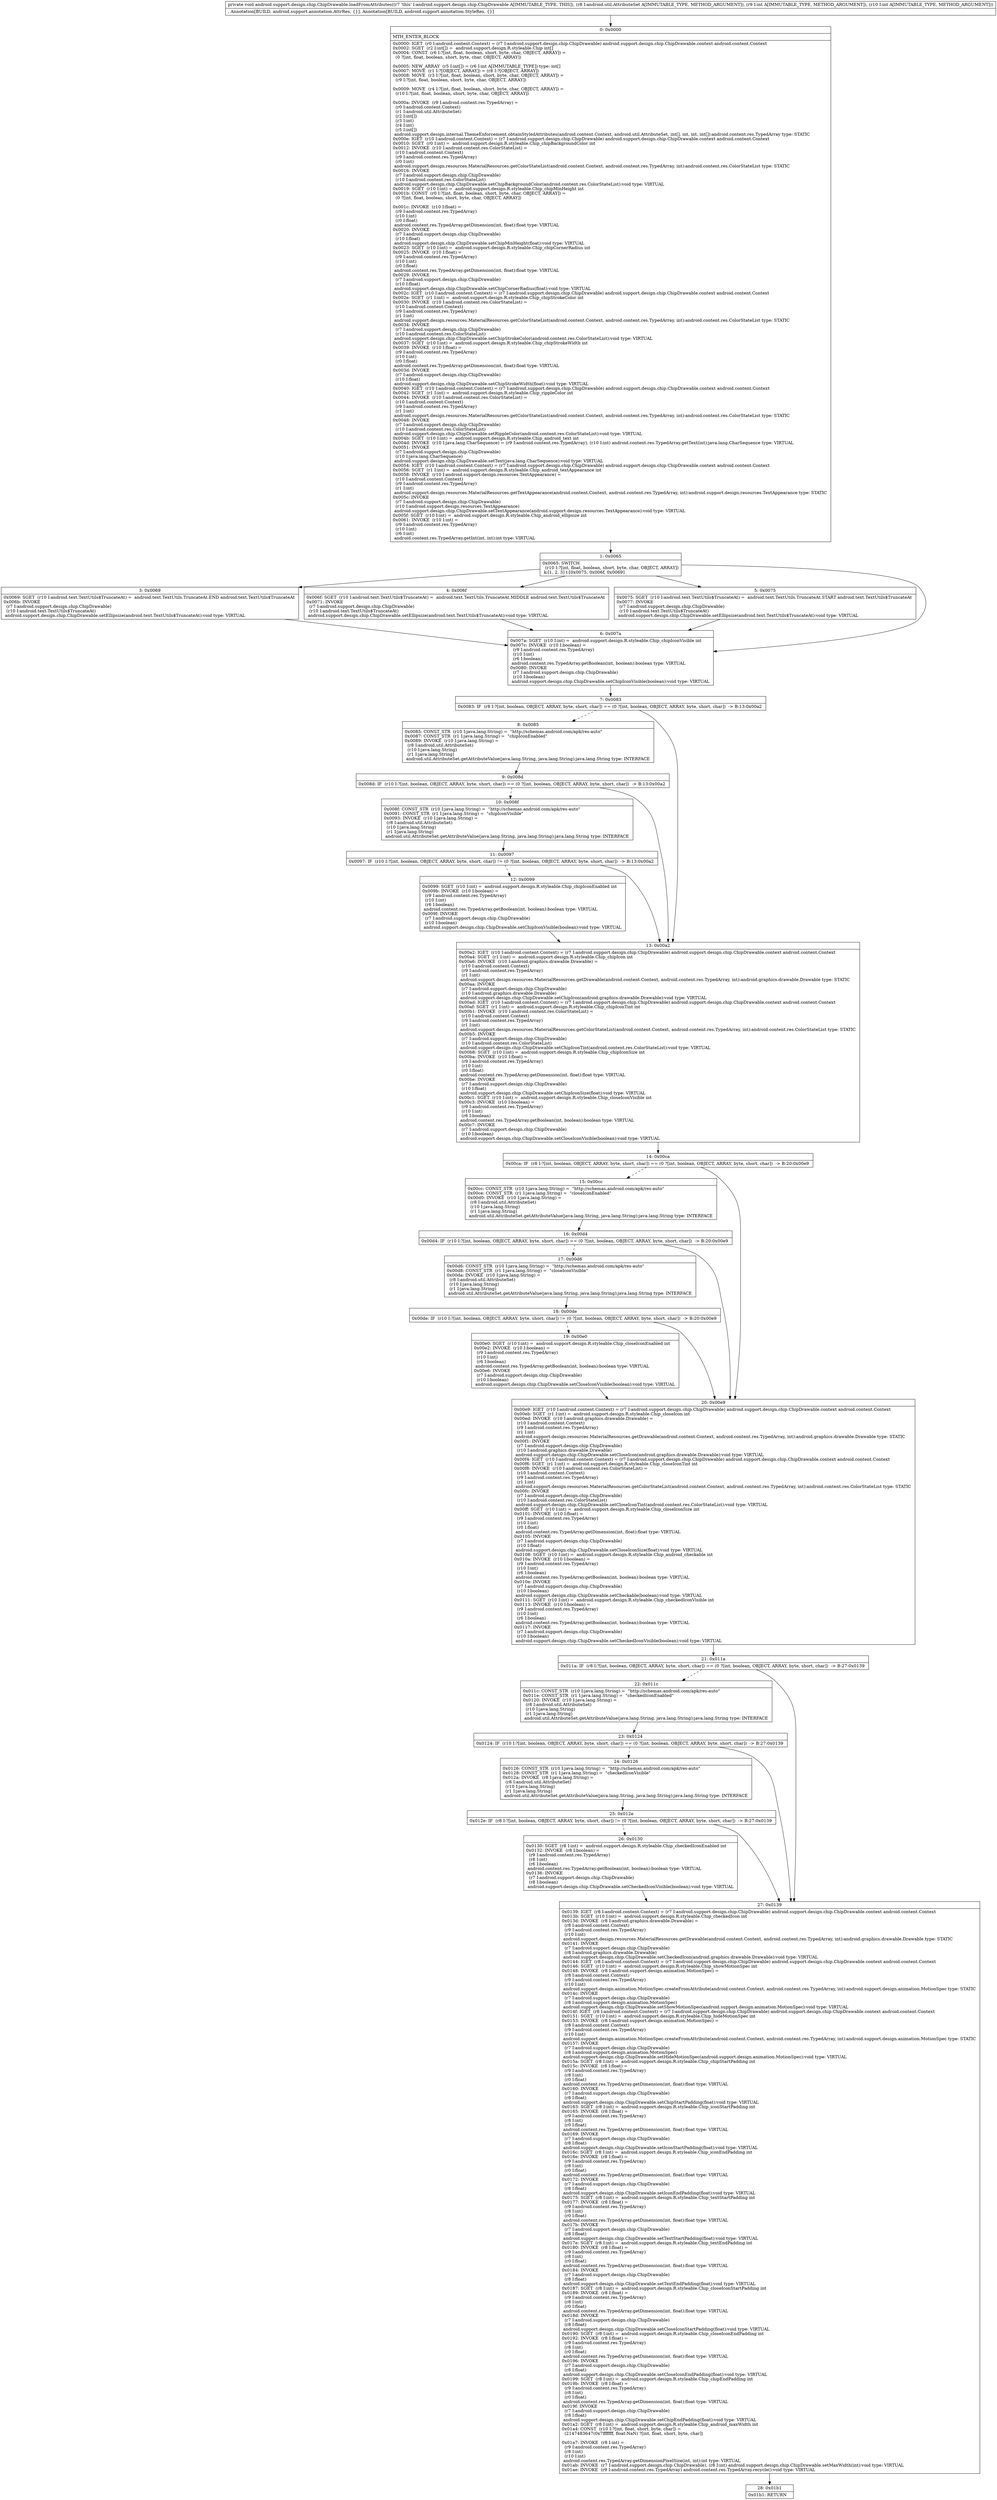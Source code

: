 digraph "CFG forandroid.support.design.chip.ChipDrawable.loadFromAttributes(Landroid\/util\/AttributeSet;II)V" {
Node_0 [shape=record,label="{0\:\ 0x0000|MTH_ENTER_BLOCK\l|0x0000: IGET  (r0 I:android.content.Context) = (r7 I:android.support.design.chip.ChipDrawable) android.support.design.chip.ChipDrawable.context android.content.Context \l0x0002: SGET  (r2 I:int[]) =  android.support.design.R.styleable.Chip int[] \l0x0004: CONST  (r6 I:?[int, float, boolean, short, byte, char, OBJECT, ARRAY]) = \l  (0 ?[int, float, boolean, short, byte, char, OBJECT, ARRAY])\l \l0x0005: NEW_ARRAY  (r5 I:int[]) = (r6 I:int A[IMMUTABLE_TYPE]) type: int[] \l0x0007: MOVE  (r1 I:?[OBJECT, ARRAY]) = (r8 I:?[OBJECT, ARRAY]) \l0x0008: MOVE  (r3 I:?[int, float, boolean, short, byte, char, OBJECT, ARRAY]) = \l  (r9 I:?[int, float, boolean, short, byte, char, OBJECT, ARRAY])\l \l0x0009: MOVE  (r4 I:?[int, float, boolean, short, byte, char, OBJECT, ARRAY]) = \l  (r10 I:?[int, float, boolean, short, byte, char, OBJECT, ARRAY])\l \l0x000a: INVOKE  (r9 I:android.content.res.TypedArray) = \l  (r0 I:android.content.Context)\l  (r1 I:android.util.AttributeSet)\l  (r2 I:int[])\l  (r3 I:int)\l  (r4 I:int)\l  (r5 I:int[])\l android.support.design.internal.ThemeEnforcement.obtainStyledAttributes(android.content.Context, android.util.AttributeSet, int[], int, int, int[]):android.content.res.TypedArray type: STATIC \l0x000e: IGET  (r10 I:android.content.Context) = (r7 I:android.support.design.chip.ChipDrawable) android.support.design.chip.ChipDrawable.context android.content.Context \l0x0010: SGET  (r0 I:int) =  android.support.design.R.styleable.Chip_chipBackgroundColor int \l0x0012: INVOKE  (r10 I:android.content.res.ColorStateList) = \l  (r10 I:android.content.Context)\l  (r9 I:android.content.res.TypedArray)\l  (r0 I:int)\l android.support.design.resources.MaterialResources.getColorStateList(android.content.Context, android.content.res.TypedArray, int):android.content.res.ColorStateList type: STATIC \l0x0016: INVOKE  \l  (r7 I:android.support.design.chip.ChipDrawable)\l  (r10 I:android.content.res.ColorStateList)\l android.support.design.chip.ChipDrawable.setChipBackgroundColor(android.content.res.ColorStateList):void type: VIRTUAL \l0x0019: SGET  (r10 I:int) =  android.support.design.R.styleable.Chip_chipMinHeight int \l0x001b: CONST  (r0 I:?[int, float, boolean, short, byte, char, OBJECT, ARRAY]) = \l  (0 ?[int, float, boolean, short, byte, char, OBJECT, ARRAY])\l \l0x001c: INVOKE  (r10 I:float) = \l  (r9 I:android.content.res.TypedArray)\l  (r10 I:int)\l  (r0 I:float)\l android.content.res.TypedArray.getDimension(int, float):float type: VIRTUAL \l0x0020: INVOKE  \l  (r7 I:android.support.design.chip.ChipDrawable)\l  (r10 I:float)\l android.support.design.chip.ChipDrawable.setChipMinHeight(float):void type: VIRTUAL \l0x0023: SGET  (r10 I:int) =  android.support.design.R.styleable.Chip_chipCornerRadius int \l0x0025: INVOKE  (r10 I:float) = \l  (r9 I:android.content.res.TypedArray)\l  (r10 I:int)\l  (r0 I:float)\l android.content.res.TypedArray.getDimension(int, float):float type: VIRTUAL \l0x0029: INVOKE  \l  (r7 I:android.support.design.chip.ChipDrawable)\l  (r10 I:float)\l android.support.design.chip.ChipDrawable.setChipCornerRadius(float):void type: VIRTUAL \l0x002c: IGET  (r10 I:android.content.Context) = (r7 I:android.support.design.chip.ChipDrawable) android.support.design.chip.ChipDrawable.context android.content.Context \l0x002e: SGET  (r1 I:int) =  android.support.design.R.styleable.Chip_chipStrokeColor int \l0x0030: INVOKE  (r10 I:android.content.res.ColorStateList) = \l  (r10 I:android.content.Context)\l  (r9 I:android.content.res.TypedArray)\l  (r1 I:int)\l android.support.design.resources.MaterialResources.getColorStateList(android.content.Context, android.content.res.TypedArray, int):android.content.res.ColorStateList type: STATIC \l0x0034: INVOKE  \l  (r7 I:android.support.design.chip.ChipDrawable)\l  (r10 I:android.content.res.ColorStateList)\l android.support.design.chip.ChipDrawable.setChipStrokeColor(android.content.res.ColorStateList):void type: VIRTUAL \l0x0037: SGET  (r10 I:int) =  android.support.design.R.styleable.Chip_chipStrokeWidth int \l0x0039: INVOKE  (r10 I:float) = \l  (r9 I:android.content.res.TypedArray)\l  (r10 I:int)\l  (r0 I:float)\l android.content.res.TypedArray.getDimension(int, float):float type: VIRTUAL \l0x003d: INVOKE  \l  (r7 I:android.support.design.chip.ChipDrawable)\l  (r10 I:float)\l android.support.design.chip.ChipDrawable.setChipStrokeWidth(float):void type: VIRTUAL \l0x0040: IGET  (r10 I:android.content.Context) = (r7 I:android.support.design.chip.ChipDrawable) android.support.design.chip.ChipDrawable.context android.content.Context \l0x0042: SGET  (r1 I:int) =  android.support.design.R.styleable.Chip_rippleColor int \l0x0044: INVOKE  (r10 I:android.content.res.ColorStateList) = \l  (r10 I:android.content.Context)\l  (r9 I:android.content.res.TypedArray)\l  (r1 I:int)\l android.support.design.resources.MaterialResources.getColorStateList(android.content.Context, android.content.res.TypedArray, int):android.content.res.ColorStateList type: STATIC \l0x0048: INVOKE  \l  (r7 I:android.support.design.chip.ChipDrawable)\l  (r10 I:android.content.res.ColorStateList)\l android.support.design.chip.ChipDrawable.setRippleColor(android.content.res.ColorStateList):void type: VIRTUAL \l0x004b: SGET  (r10 I:int) =  android.support.design.R.styleable.Chip_android_text int \l0x004d: INVOKE  (r10 I:java.lang.CharSequence) = (r9 I:android.content.res.TypedArray), (r10 I:int) android.content.res.TypedArray.getText(int):java.lang.CharSequence type: VIRTUAL \l0x0051: INVOKE  \l  (r7 I:android.support.design.chip.ChipDrawable)\l  (r10 I:java.lang.CharSequence)\l android.support.design.chip.ChipDrawable.setText(java.lang.CharSequence):void type: VIRTUAL \l0x0054: IGET  (r10 I:android.content.Context) = (r7 I:android.support.design.chip.ChipDrawable) android.support.design.chip.ChipDrawable.context android.content.Context \l0x0056: SGET  (r1 I:int) =  android.support.design.R.styleable.Chip_android_textAppearance int \l0x0058: INVOKE  (r10 I:android.support.design.resources.TextAppearance) = \l  (r10 I:android.content.Context)\l  (r9 I:android.content.res.TypedArray)\l  (r1 I:int)\l android.support.design.resources.MaterialResources.getTextAppearance(android.content.Context, android.content.res.TypedArray, int):android.support.design.resources.TextAppearance type: STATIC \l0x005c: INVOKE  \l  (r7 I:android.support.design.chip.ChipDrawable)\l  (r10 I:android.support.design.resources.TextAppearance)\l android.support.design.chip.ChipDrawable.setTextAppearance(android.support.design.resources.TextAppearance):void type: VIRTUAL \l0x005f: SGET  (r10 I:int) =  android.support.design.R.styleable.Chip_android_ellipsize int \l0x0061: INVOKE  (r10 I:int) = \l  (r9 I:android.content.res.TypedArray)\l  (r10 I:int)\l  (r6 I:int)\l android.content.res.TypedArray.getInt(int, int):int type: VIRTUAL \l}"];
Node_1 [shape=record,label="{1\:\ 0x0065|0x0065: SWITCH  \l  (r10 I:?[int, float, boolean, short, byte, char, OBJECT, ARRAY])\l k:[1, 2, 3] t:[0x0075, 0x006f, 0x0069] \l}"];
Node_3 [shape=record,label="{3\:\ 0x0069|0x0069: SGET  (r10 I:android.text.TextUtils$TruncateAt) =  android.text.TextUtils.TruncateAt.END android.text.TextUtils$TruncateAt \l0x006b: INVOKE  \l  (r7 I:android.support.design.chip.ChipDrawable)\l  (r10 I:android.text.TextUtils$TruncateAt)\l android.support.design.chip.ChipDrawable.setEllipsize(android.text.TextUtils$TruncateAt):void type: VIRTUAL \l}"];
Node_4 [shape=record,label="{4\:\ 0x006f|0x006f: SGET  (r10 I:android.text.TextUtils$TruncateAt) =  android.text.TextUtils.TruncateAt.MIDDLE android.text.TextUtils$TruncateAt \l0x0071: INVOKE  \l  (r7 I:android.support.design.chip.ChipDrawable)\l  (r10 I:android.text.TextUtils$TruncateAt)\l android.support.design.chip.ChipDrawable.setEllipsize(android.text.TextUtils$TruncateAt):void type: VIRTUAL \l}"];
Node_5 [shape=record,label="{5\:\ 0x0075|0x0075: SGET  (r10 I:android.text.TextUtils$TruncateAt) =  android.text.TextUtils.TruncateAt.START android.text.TextUtils$TruncateAt \l0x0077: INVOKE  \l  (r7 I:android.support.design.chip.ChipDrawable)\l  (r10 I:android.text.TextUtils$TruncateAt)\l android.support.design.chip.ChipDrawable.setEllipsize(android.text.TextUtils$TruncateAt):void type: VIRTUAL \l}"];
Node_6 [shape=record,label="{6\:\ 0x007a|0x007a: SGET  (r10 I:int) =  android.support.design.R.styleable.Chip_chipIconVisible int \l0x007c: INVOKE  (r10 I:boolean) = \l  (r9 I:android.content.res.TypedArray)\l  (r10 I:int)\l  (r6 I:boolean)\l android.content.res.TypedArray.getBoolean(int, boolean):boolean type: VIRTUAL \l0x0080: INVOKE  \l  (r7 I:android.support.design.chip.ChipDrawable)\l  (r10 I:boolean)\l android.support.design.chip.ChipDrawable.setChipIconVisible(boolean):void type: VIRTUAL \l}"];
Node_7 [shape=record,label="{7\:\ 0x0083|0x0083: IF  (r8 I:?[int, boolean, OBJECT, ARRAY, byte, short, char]) == (0 ?[int, boolean, OBJECT, ARRAY, byte, short, char])  \-\> B:13:0x00a2 \l}"];
Node_8 [shape=record,label="{8\:\ 0x0085|0x0085: CONST_STR  (r10 I:java.lang.String) =  \"http:\/\/schemas.android.com\/apk\/res\-auto\" \l0x0087: CONST_STR  (r1 I:java.lang.String) =  \"chipIconEnabled\" \l0x0089: INVOKE  (r10 I:java.lang.String) = \l  (r8 I:android.util.AttributeSet)\l  (r10 I:java.lang.String)\l  (r1 I:java.lang.String)\l android.util.AttributeSet.getAttributeValue(java.lang.String, java.lang.String):java.lang.String type: INTERFACE \l}"];
Node_9 [shape=record,label="{9\:\ 0x008d|0x008d: IF  (r10 I:?[int, boolean, OBJECT, ARRAY, byte, short, char]) == (0 ?[int, boolean, OBJECT, ARRAY, byte, short, char])  \-\> B:13:0x00a2 \l}"];
Node_10 [shape=record,label="{10\:\ 0x008f|0x008f: CONST_STR  (r10 I:java.lang.String) =  \"http:\/\/schemas.android.com\/apk\/res\-auto\" \l0x0091: CONST_STR  (r1 I:java.lang.String) =  \"chipIconVisible\" \l0x0093: INVOKE  (r10 I:java.lang.String) = \l  (r8 I:android.util.AttributeSet)\l  (r10 I:java.lang.String)\l  (r1 I:java.lang.String)\l android.util.AttributeSet.getAttributeValue(java.lang.String, java.lang.String):java.lang.String type: INTERFACE \l}"];
Node_11 [shape=record,label="{11\:\ 0x0097|0x0097: IF  (r10 I:?[int, boolean, OBJECT, ARRAY, byte, short, char]) != (0 ?[int, boolean, OBJECT, ARRAY, byte, short, char])  \-\> B:13:0x00a2 \l}"];
Node_12 [shape=record,label="{12\:\ 0x0099|0x0099: SGET  (r10 I:int) =  android.support.design.R.styleable.Chip_chipIconEnabled int \l0x009b: INVOKE  (r10 I:boolean) = \l  (r9 I:android.content.res.TypedArray)\l  (r10 I:int)\l  (r6 I:boolean)\l android.content.res.TypedArray.getBoolean(int, boolean):boolean type: VIRTUAL \l0x009f: INVOKE  \l  (r7 I:android.support.design.chip.ChipDrawable)\l  (r10 I:boolean)\l android.support.design.chip.ChipDrawable.setChipIconVisible(boolean):void type: VIRTUAL \l}"];
Node_13 [shape=record,label="{13\:\ 0x00a2|0x00a2: IGET  (r10 I:android.content.Context) = (r7 I:android.support.design.chip.ChipDrawable) android.support.design.chip.ChipDrawable.context android.content.Context \l0x00a4: SGET  (r1 I:int) =  android.support.design.R.styleable.Chip_chipIcon int \l0x00a6: INVOKE  (r10 I:android.graphics.drawable.Drawable) = \l  (r10 I:android.content.Context)\l  (r9 I:android.content.res.TypedArray)\l  (r1 I:int)\l android.support.design.resources.MaterialResources.getDrawable(android.content.Context, android.content.res.TypedArray, int):android.graphics.drawable.Drawable type: STATIC \l0x00aa: INVOKE  \l  (r7 I:android.support.design.chip.ChipDrawable)\l  (r10 I:android.graphics.drawable.Drawable)\l android.support.design.chip.ChipDrawable.setChipIcon(android.graphics.drawable.Drawable):void type: VIRTUAL \l0x00ad: IGET  (r10 I:android.content.Context) = (r7 I:android.support.design.chip.ChipDrawable) android.support.design.chip.ChipDrawable.context android.content.Context \l0x00af: SGET  (r1 I:int) =  android.support.design.R.styleable.Chip_chipIconTint int \l0x00b1: INVOKE  (r10 I:android.content.res.ColorStateList) = \l  (r10 I:android.content.Context)\l  (r9 I:android.content.res.TypedArray)\l  (r1 I:int)\l android.support.design.resources.MaterialResources.getColorStateList(android.content.Context, android.content.res.TypedArray, int):android.content.res.ColorStateList type: STATIC \l0x00b5: INVOKE  \l  (r7 I:android.support.design.chip.ChipDrawable)\l  (r10 I:android.content.res.ColorStateList)\l android.support.design.chip.ChipDrawable.setChipIconTint(android.content.res.ColorStateList):void type: VIRTUAL \l0x00b8: SGET  (r10 I:int) =  android.support.design.R.styleable.Chip_chipIconSize int \l0x00ba: INVOKE  (r10 I:float) = \l  (r9 I:android.content.res.TypedArray)\l  (r10 I:int)\l  (r0 I:float)\l android.content.res.TypedArray.getDimension(int, float):float type: VIRTUAL \l0x00be: INVOKE  \l  (r7 I:android.support.design.chip.ChipDrawable)\l  (r10 I:float)\l android.support.design.chip.ChipDrawable.setChipIconSize(float):void type: VIRTUAL \l0x00c1: SGET  (r10 I:int) =  android.support.design.R.styleable.Chip_closeIconVisible int \l0x00c3: INVOKE  (r10 I:boolean) = \l  (r9 I:android.content.res.TypedArray)\l  (r10 I:int)\l  (r6 I:boolean)\l android.content.res.TypedArray.getBoolean(int, boolean):boolean type: VIRTUAL \l0x00c7: INVOKE  \l  (r7 I:android.support.design.chip.ChipDrawable)\l  (r10 I:boolean)\l android.support.design.chip.ChipDrawable.setCloseIconVisible(boolean):void type: VIRTUAL \l}"];
Node_14 [shape=record,label="{14\:\ 0x00ca|0x00ca: IF  (r8 I:?[int, boolean, OBJECT, ARRAY, byte, short, char]) == (0 ?[int, boolean, OBJECT, ARRAY, byte, short, char])  \-\> B:20:0x00e9 \l}"];
Node_15 [shape=record,label="{15\:\ 0x00cc|0x00cc: CONST_STR  (r10 I:java.lang.String) =  \"http:\/\/schemas.android.com\/apk\/res\-auto\" \l0x00ce: CONST_STR  (r1 I:java.lang.String) =  \"closeIconEnabled\" \l0x00d0: INVOKE  (r10 I:java.lang.String) = \l  (r8 I:android.util.AttributeSet)\l  (r10 I:java.lang.String)\l  (r1 I:java.lang.String)\l android.util.AttributeSet.getAttributeValue(java.lang.String, java.lang.String):java.lang.String type: INTERFACE \l}"];
Node_16 [shape=record,label="{16\:\ 0x00d4|0x00d4: IF  (r10 I:?[int, boolean, OBJECT, ARRAY, byte, short, char]) == (0 ?[int, boolean, OBJECT, ARRAY, byte, short, char])  \-\> B:20:0x00e9 \l}"];
Node_17 [shape=record,label="{17\:\ 0x00d6|0x00d6: CONST_STR  (r10 I:java.lang.String) =  \"http:\/\/schemas.android.com\/apk\/res\-auto\" \l0x00d8: CONST_STR  (r1 I:java.lang.String) =  \"closeIconVisible\" \l0x00da: INVOKE  (r10 I:java.lang.String) = \l  (r8 I:android.util.AttributeSet)\l  (r10 I:java.lang.String)\l  (r1 I:java.lang.String)\l android.util.AttributeSet.getAttributeValue(java.lang.String, java.lang.String):java.lang.String type: INTERFACE \l}"];
Node_18 [shape=record,label="{18\:\ 0x00de|0x00de: IF  (r10 I:?[int, boolean, OBJECT, ARRAY, byte, short, char]) != (0 ?[int, boolean, OBJECT, ARRAY, byte, short, char])  \-\> B:20:0x00e9 \l}"];
Node_19 [shape=record,label="{19\:\ 0x00e0|0x00e0: SGET  (r10 I:int) =  android.support.design.R.styleable.Chip_closeIconEnabled int \l0x00e2: INVOKE  (r10 I:boolean) = \l  (r9 I:android.content.res.TypedArray)\l  (r10 I:int)\l  (r6 I:boolean)\l android.content.res.TypedArray.getBoolean(int, boolean):boolean type: VIRTUAL \l0x00e6: INVOKE  \l  (r7 I:android.support.design.chip.ChipDrawable)\l  (r10 I:boolean)\l android.support.design.chip.ChipDrawable.setCloseIconVisible(boolean):void type: VIRTUAL \l}"];
Node_20 [shape=record,label="{20\:\ 0x00e9|0x00e9: IGET  (r10 I:android.content.Context) = (r7 I:android.support.design.chip.ChipDrawable) android.support.design.chip.ChipDrawable.context android.content.Context \l0x00eb: SGET  (r1 I:int) =  android.support.design.R.styleable.Chip_closeIcon int \l0x00ed: INVOKE  (r10 I:android.graphics.drawable.Drawable) = \l  (r10 I:android.content.Context)\l  (r9 I:android.content.res.TypedArray)\l  (r1 I:int)\l android.support.design.resources.MaterialResources.getDrawable(android.content.Context, android.content.res.TypedArray, int):android.graphics.drawable.Drawable type: STATIC \l0x00f1: INVOKE  \l  (r7 I:android.support.design.chip.ChipDrawable)\l  (r10 I:android.graphics.drawable.Drawable)\l android.support.design.chip.ChipDrawable.setCloseIcon(android.graphics.drawable.Drawable):void type: VIRTUAL \l0x00f4: IGET  (r10 I:android.content.Context) = (r7 I:android.support.design.chip.ChipDrawable) android.support.design.chip.ChipDrawable.context android.content.Context \l0x00f6: SGET  (r1 I:int) =  android.support.design.R.styleable.Chip_closeIconTint int \l0x00f8: INVOKE  (r10 I:android.content.res.ColorStateList) = \l  (r10 I:android.content.Context)\l  (r9 I:android.content.res.TypedArray)\l  (r1 I:int)\l android.support.design.resources.MaterialResources.getColorStateList(android.content.Context, android.content.res.TypedArray, int):android.content.res.ColorStateList type: STATIC \l0x00fc: INVOKE  \l  (r7 I:android.support.design.chip.ChipDrawable)\l  (r10 I:android.content.res.ColorStateList)\l android.support.design.chip.ChipDrawable.setCloseIconTint(android.content.res.ColorStateList):void type: VIRTUAL \l0x00ff: SGET  (r10 I:int) =  android.support.design.R.styleable.Chip_closeIconSize int \l0x0101: INVOKE  (r10 I:float) = \l  (r9 I:android.content.res.TypedArray)\l  (r10 I:int)\l  (r0 I:float)\l android.content.res.TypedArray.getDimension(int, float):float type: VIRTUAL \l0x0105: INVOKE  \l  (r7 I:android.support.design.chip.ChipDrawable)\l  (r10 I:float)\l android.support.design.chip.ChipDrawable.setCloseIconSize(float):void type: VIRTUAL \l0x0108: SGET  (r10 I:int) =  android.support.design.R.styleable.Chip_android_checkable int \l0x010a: INVOKE  (r10 I:boolean) = \l  (r9 I:android.content.res.TypedArray)\l  (r10 I:int)\l  (r6 I:boolean)\l android.content.res.TypedArray.getBoolean(int, boolean):boolean type: VIRTUAL \l0x010e: INVOKE  \l  (r7 I:android.support.design.chip.ChipDrawable)\l  (r10 I:boolean)\l android.support.design.chip.ChipDrawable.setCheckable(boolean):void type: VIRTUAL \l0x0111: SGET  (r10 I:int) =  android.support.design.R.styleable.Chip_checkedIconVisible int \l0x0113: INVOKE  (r10 I:boolean) = \l  (r9 I:android.content.res.TypedArray)\l  (r10 I:int)\l  (r6 I:boolean)\l android.content.res.TypedArray.getBoolean(int, boolean):boolean type: VIRTUAL \l0x0117: INVOKE  \l  (r7 I:android.support.design.chip.ChipDrawable)\l  (r10 I:boolean)\l android.support.design.chip.ChipDrawable.setCheckedIconVisible(boolean):void type: VIRTUAL \l}"];
Node_21 [shape=record,label="{21\:\ 0x011a|0x011a: IF  (r8 I:?[int, boolean, OBJECT, ARRAY, byte, short, char]) == (0 ?[int, boolean, OBJECT, ARRAY, byte, short, char])  \-\> B:27:0x0139 \l}"];
Node_22 [shape=record,label="{22\:\ 0x011c|0x011c: CONST_STR  (r10 I:java.lang.String) =  \"http:\/\/schemas.android.com\/apk\/res\-auto\" \l0x011e: CONST_STR  (r1 I:java.lang.String) =  \"checkedIconEnabled\" \l0x0120: INVOKE  (r10 I:java.lang.String) = \l  (r8 I:android.util.AttributeSet)\l  (r10 I:java.lang.String)\l  (r1 I:java.lang.String)\l android.util.AttributeSet.getAttributeValue(java.lang.String, java.lang.String):java.lang.String type: INTERFACE \l}"];
Node_23 [shape=record,label="{23\:\ 0x0124|0x0124: IF  (r10 I:?[int, boolean, OBJECT, ARRAY, byte, short, char]) == (0 ?[int, boolean, OBJECT, ARRAY, byte, short, char])  \-\> B:27:0x0139 \l}"];
Node_24 [shape=record,label="{24\:\ 0x0126|0x0126: CONST_STR  (r10 I:java.lang.String) =  \"http:\/\/schemas.android.com\/apk\/res\-auto\" \l0x0128: CONST_STR  (r1 I:java.lang.String) =  \"checkedIconVisible\" \l0x012a: INVOKE  (r8 I:java.lang.String) = \l  (r8 I:android.util.AttributeSet)\l  (r10 I:java.lang.String)\l  (r1 I:java.lang.String)\l android.util.AttributeSet.getAttributeValue(java.lang.String, java.lang.String):java.lang.String type: INTERFACE \l}"];
Node_25 [shape=record,label="{25\:\ 0x012e|0x012e: IF  (r8 I:?[int, boolean, OBJECT, ARRAY, byte, short, char]) != (0 ?[int, boolean, OBJECT, ARRAY, byte, short, char])  \-\> B:27:0x0139 \l}"];
Node_26 [shape=record,label="{26\:\ 0x0130|0x0130: SGET  (r8 I:int) =  android.support.design.R.styleable.Chip_checkedIconEnabled int \l0x0132: INVOKE  (r8 I:boolean) = \l  (r9 I:android.content.res.TypedArray)\l  (r8 I:int)\l  (r6 I:boolean)\l android.content.res.TypedArray.getBoolean(int, boolean):boolean type: VIRTUAL \l0x0136: INVOKE  \l  (r7 I:android.support.design.chip.ChipDrawable)\l  (r8 I:boolean)\l android.support.design.chip.ChipDrawable.setCheckedIconVisible(boolean):void type: VIRTUAL \l}"];
Node_27 [shape=record,label="{27\:\ 0x0139|0x0139: IGET  (r8 I:android.content.Context) = (r7 I:android.support.design.chip.ChipDrawable) android.support.design.chip.ChipDrawable.context android.content.Context \l0x013b: SGET  (r10 I:int) =  android.support.design.R.styleable.Chip_checkedIcon int \l0x013d: INVOKE  (r8 I:android.graphics.drawable.Drawable) = \l  (r8 I:android.content.Context)\l  (r9 I:android.content.res.TypedArray)\l  (r10 I:int)\l android.support.design.resources.MaterialResources.getDrawable(android.content.Context, android.content.res.TypedArray, int):android.graphics.drawable.Drawable type: STATIC \l0x0141: INVOKE  \l  (r7 I:android.support.design.chip.ChipDrawable)\l  (r8 I:android.graphics.drawable.Drawable)\l android.support.design.chip.ChipDrawable.setCheckedIcon(android.graphics.drawable.Drawable):void type: VIRTUAL \l0x0144: IGET  (r8 I:android.content.Context) = (r7 I:android.support.design.chip.ChipDrawable) android.support.design.chip.ChipDrawable.context android.content.Context \l0x0146: SGET  (r10 I:int) =  android.support.design.R.styleable.Chip_showMotionSpec int \l0x0148: INVOKE  (r8 I:android.support.design.animation.MotionSpec) = \l  (r8 I:android.content.Context)\l  (r9 I:android.content.res.TypedArray)\l  (r10 I:int)\l android.support.design.animation.MotionSpec.createFromAttribute(android.content.Context, android.content.res.TypedArray, int):android.support.design.animation.MotionSpec type: STATIC \l0x014c: INVOKE  \l  (r7 I:android.support.design.chip.ChipDrawable)\l  (r8 I:android.support.design.animation.MotionSpec)\l android.support.design.chip.ChipDrawable.setShowMotionSpec(android.support.design.animation.MotionSpec):void type: VIRTUAL \l0x014f: IGET  (r8 I:android.content.Context) = (r7 I:android.support.design.chip.ChipDrawable) android.support.design.chip.ChipDrawable.context android.content.Context \l0x0151: SGET  (r10 I:int) =  android.support.design.R.styleable.Chip_hideMotionSpec int \l0x0153: INVOKE  (r8 I:android.support.design.animation.MotionSpec) = \l  (r8 I:android.content.Context)\l  (r9 I:android.content.res.TypedArray)\l  (r10 I:int)\l android.support.design.animation.MotionSpec.createFromAttribute(android.content.Context, android.content.res.TypedArray, int):android.support.design.animation.MotionSpec type: STATIC \l0x0157: INVOKE  \l  (r7 I:android.support.design.chip.ChipDrawable)\l  (r8 I:android.support.design.animation.MotionSpec)\l android.support.design.chip.ChipDrawable.setHideMotionSpec(android.support.design.animation.MotionSpec):void type: VIRTUAL \l0x015a: SGET  (r8 I:int) =  android.support.design.R.styleable.Chip_chipStartPadding int \l0x015c: INVOKE  (r8 I:float) = \l  (r9 I:android.content.res.TypedArray)\l  (r8 I:int)\l  (r0 I:float)\l android.content.res.TypedArray.getDimension(int, float):float type: VIRTUAL \l0x0160: INVOKE  \l  (r7 I:android.support.design.chip.ChipDrawable)\l  (r8 I:float)\l android.support.design.chip.ChipDrawable.setChipStartPadding(float):void type: VIRTUAL \l0x0163: SGET  (r8 I:int) =  android.support.design.R.styleable.Chip_iconStartPadding int \l0x0165: INVOKE  (r8 I:float) = \l  (r9 I:android.content.res.TypedArray)\l  (r8 I:int)\l  (r0 I:float)\l android.content.res.TypedArray.getDimension(int, float):float type: VIRTUAL \l0x0169: INVOKE  \l  (r7 I:android.support.design.chip.ChipDrawable)\l  (r8 I:float)\l android.support.design.chip.ChipDrawable.setIconStartPadding(float):void type: VIRTUAL \l0x016c: SGET  (r8 I:int) =  android.support.design.R.styleable.Chip_iconEndPadding int \l0x016e: INVOKE  (r8 I:float) = \l  (r9 I:android.content.res.TypedArray)\l  (r8 I:int)\l  (r0 I:float)\l android.content.res.TypedArray.getDimension(int, float):float type: VIRTUAL \l0x0172: INVOKE  \l  (r7 I:android.support.design.chip.ChipDrawable)\l  (r8 I:float)\l android.support.design.chip.ChipDrawable.setIconEndPadding(float):void type: VIRTUAL \l0x0175: SGET  (r8 I:int) =  android.support.design.R.styleable.Chip_textStartPadding int \l0x0177: INVOKE  (r8 I:float) = \l  (r9 I:android.content.res.TypedArray)\l  (r8 I:int)\l  (r0 I:float)\l android.content.res.TypedArray.getDimension(int, float):float type: VIRTUAL \l0x017b: INVOKE  \l  (r7 I:android.support.design.chip.ChipDrawable)\l  (r8 I:float)\l android.support.design.chip.ChipDrawable.setTextStartPadding(float):void type: VIRTUAL \l0x017e: SGET  (r8 I:int) =  android.support.design.R.styleable.Chip_textEndPadding int \l0x0180: INVOKE  (r8 I:float) = \l  (r9 I:android.content.res.TypedArray)\l  (r8 I:int)\l  (r0 I:float)\l android.content.res.TypedArray.getDimension(int, float):float type: VIRTUAL \l0x0184: INVOKE  \l  (r7 I:android.support.design.chip.ChipDrawable)\l  (r8 I:float)\l android.support.design.chip.ChipDrawable.setTextEndPadding(float):void type: VIRTUAL \l0x0187: SGET  (r8 I:int) =  android.support.design.R.styleable.Chip_closeIconStartPadding int \l0x0189: INVOKE  (r8 I:float) = \l  (r9 I:android.content.res.TypedArray)\l  (r8 I:int)\l  (r0 I:float)\l android.content.res.TypedArray.getDimension(int, float):float type: VIRTUAL \l0x018d: INVOKE  \l  (r7 I:android.support.design.chip.ChipDrawable)\l  (r8 I:float)\l android.support.design.chip.ChipDrawable.setCloseIconStartPadding(float):void type: VIRTUAL \l0x0190: SGET  (r8 I:int) =  android.support.design.R.styleable.Chip_closeIconEndPadding int \l0x0192: INVOKE  (r8 I:float) = \l  (r9 I:android.content.res.TypedArray)\l  (r8 I:int)\l  (r0 I:float)\l android.content.res.TypedArray.getDimension(int, float):float type: VIRTUAL \l0x0196: INVOKE  \l  (r7 I:android.support.design.chip.ChipDrawable)\l  (r8 I:float)\l android.support.design.chip.ChipDrawable.setCloseIconEndPadding(float):void type: VIRTUAL \l0x0199: SGET  (r8 I:int) =  android.support.design.R.styleable.Chip_chipEndPadding int \l0x019b: INVOKE  (r8 I:float) = \l  (r9 I:android.content.res.TypedArray)\l  (r8 I:int)\l  (r0 I:float)\l android.content.res.TypedArray.getDimension(int, float):float type: VIRTUAL \l0x019f: INVOKE  \l  (r7 I:android.support.design.chip.ChipDrawable)\l  (r8 I:float)\l android.support.design.chip.ChipDrawable.setChipEndPadding(float):void type: VIRTUAL \l0x01a2: SGET  (r8 I:int) =  android.support.design.R.styleable.Chip_android_maxWidth int \l0x01a4: CONST  (r10 I:?[int, float, short, byte, char]) = \l  (2147483647(0x7fffffff, float:NaN) ?[int, float, short, byte, char])\l \l0x01a7: INVOKE  (r8 I:int) = \l  (r9 I:android.content.res.TypedArray)\l  (r8 I:int)\l  (r10 I:int)\l android.content.res.TypedArray.getDimensionPixelSize(int, int):int type: VIRTUAL \l0x01ab: INVOKE  (r7 I:android.support.design.chip.ChipDrawable), (r8 I:int) android.support.design.chip.ChipDrawable.setMaxWidth(int):void type: VIRTUAL \l0x01ae: INVOKE  (r9 I:android.content.res.TypedArray) android.content.res.TypedArray.recycle():void type: VIRTUAL \l}"];
Node_28 [shape=record,label="{28\:\ 0x01b1|0x01b1: RETURN   \l}"];
MethodNode[shape=record,label="{private void android.support.design.chip.ChipDrawable.loadFromAttributes((r7 'this' I:android.support.design.chip.ChipDrawable A[IMMUTABLE_TYPE, THIS]), (r8 I:android.util.AttributeSet A[IMMUTABLE_TYPE, METHOD_ARGUMENT]), (r9 I:int A[IMMUTABLE_TYPE, METHOD_ARGUMENT]), (r10 I:int A[IMMUTABLE_TYPE, METHOD_ARGUMENT]))  | , Annotation[BUILD, android.support.annotation.AttrRes, \{\}], Annotation[BUILD, android.support.annotation.StyleRes, \{\}]\l}"];
MethodNode -> Node_0;
Node_0 -> Node_1;
Node_1 -> Node_3;
Node_1 -> Node_4;
Node_1 -> Node_5;
Node_1 -> Node_6;
Node_3 -> Node_6;
Node_4 -> Node_6;
Node_5 -> Node_6;
Node_6 -> Node_7;
Node_7 -> Node_8[style=dashed];
Node_7 -> Node_13;
Node_8 -> Node_9;
Node_9 -> Node_10[style=dashed];
Node_9 -> Node_13;
Node_10 -> Node_11;
Node_11 -> Node_12[style=dashed];
Node_11 -> Node_13;
Node_12 -> Node_13;
Node_13 -> Node_14;
Node_14 -> Node_15[style=dashed];
Node_14 -> Node_20;
Node_15 -> Node_16;
Node_16 -> Node_17[style=dashed];
Node_16 -> Node_20;
Node_17 -> Node_18;
Node_18 -> Node_19[style=dashed];
Node_18 -> Node_20;
Node_19 -> Node_20;
Node_20 -> Node_21;
Node_21 -> Node_22[style=dashed];
Node_21 -> Node_27;
Node_22 -> Node_23;
Node_23 -> Node_24[style=dashed];
Node_23 -> Node_27;
Node_24 -> Node_25;
Node_25 -> Node_26[style=dashed];
Node_25 -> Node_27;
Node_26 -> Node_27;
Node_27 -> Node_28;
}


